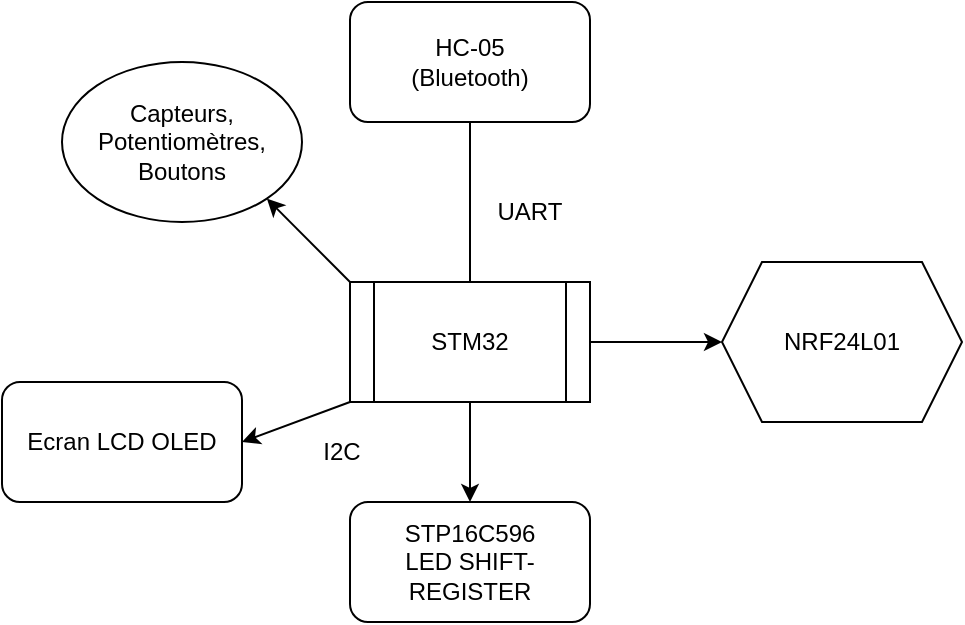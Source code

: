 <mxfile version="20.8.8" type="github">
  <diagram name="Page-1" id="vvQUuf9HjS_9eYrx3XSb">
    <mxGraphModel dx="1073" dy="655" grid="1" gridSize="10" guides="1" tooltips="1" connect="1" arrows="1" fold="1" page="1" pageScale="1" pageWidth="827" pageHeight="1169" math="0" shadow="0">
      <root>
        <mxCell id="0" />
        <mxCell id="1" parent="0" />
        <mxCell id="tczlNCCQ1FMo0oj9KHJR-1" value="STM32" style="shape=process;whiteSpace=wrap;html=1;backgroundOutline=1;" vertex="1" parent="1">
          <mxGeometry x="354" y="420" width="120" height="60" as="geometry" />
        </mxCell>
        <mxCell id="tczlNCCQ1FMo0oj9KHJR-2" value="" style="endArrow=classic;html=1;rounded=0;exitX=0.5;exitY=0;exitDx=0;exitDy=0;" edge="1" parent="1" source="tczlNCCQ1FMo0oj9KHJR-1">
          <mxGeometry width="50" height="50" relative="1" as="geometry">
            <mxPoint x="414" y="410" as="sourcePoint" />
            <mxPoint x="414" y="330" as="targetPoint" />
          </mxGeometry>
        </mxCell>
        <mxCell id="tczlNCCQ1FMo0oj9KHJR-3" value="UART" style="text;html=1;strokeColor=none;fillColor=none;align=center;verticalAlign=middle;whiteSpace=wrap;rounded=0;" vertex="1" parent="1">
          <mxGeometry x="414" y="370" width="60" height="30" as="geometry" />
        </mxCell>
        <mxCell id="tczlNCCQ1FMo0oj9KHJR-5" value="HC-05&lt;br&gt;(Bluetooth)" style="rounded=1;whiteSpace=wrap;html=1;" vertex="1" parent="1">
          <mxGeometry x="354" y="280" width="120" height="60" as="geometry" />
        </mxCell>
        <mxCell id="tczlNCCQ1FMo0oj9KHJR-8" value="" style="endArrow=classic;html=1;rounded=0;entryX=1;entryY=1;entryDx=0;entryDy=0;exitX=0;exitY=0;exitDx=0;exitDy=0;" edge="1" parent="1" source="tczlNCCQ1FMo0oj9KHJR-1" target="tczlNCCQ1FMo0oj9KHJR-9">
          <mxGeometry width="50" height="50" relative="1" as="geometry">
            <mxPoint x="354" y="440" as="sourcePoint" />
            <mxPoint x="214" y="350" as="targetPoint" />
          </mxGeometry>
        </mxCell>
        <mxCell id="tczlNCCQ1FMo0oj9KHJR-9" value="Capteurs,&lt;br&gt;Potentiomètres,&lt;br&gt;Boutons" style="ellipse;whiteSpace=wrap;html=1;" vertex="1" parent="1">
          <mxGeometry x="210" y="310" width="120" height="80" as="geometry" />
        </mxCell>
        <mxCell id="tczlNCCQ1FMo0oj9KHJR-11" value="NRF24L01" style="shape=hexagon;perimeter=hexagonPerimeter2;whiteSpace=wrap;html=1;fixedSize=1;" vertex="1" parent="1">
          <mxGeometry x="540" y="410" width="120" height="80" as="geometry" />
        </mxCell>
        <mxCell id="tczlNCCQ1FMo0oj9KHJR-12" value="" style="endArrow=classic;html=1;rounded=0;exitX=1;exitY=0.5;exitDx=0;exitDy=0;" edge="1" parent="1" source="tczlNCCQ1FMo0oj9KHJR-1" target="tczlNCCQ1FMo0oj9KHJR-11">
          <mxGeometry width="50" height="50" relative="1" as="geometry">
            <mxPoint x="380" y="490" as="sourcePoint" />
            <mxPoint x="430" y="440" as="targetPoint" />
          </mxGeometry>
        </mxCell>
        <mxCell id="tczlNCCQ1FMo0oj9KHJR-13" value="Ecran LCD OLED" style="rounded=1;whiteSpace=wrap;html=1;" vertex="1" parent="1">
          <mxGeometry x="180" y="470" width="120" height="60" as="geometry" />
        </mxCell>
        <mxCell id="tczlNCCQ1FMo0oj9KHJR-14" value="" style="endArrow=classic;html=1;rounded=0;entryX=1;entryY=0.5;entryDx=0;entryDy=0;exitX=0;exitY=1;exitDx=0;exitDy=0;" edge="1" parent="1" source="tczlNCCQ1FMo0oj9KHJR-1" target="tczlNCCQ1FMo0oj9KHJR-13">
          <mxGeometry width="50" height="50" relative="1" as="geometry">
            <mxPoint x="380" y="490" as="sourcePoint" />
            <mxPoint x="430" y="440" as="targetPoint" />
          </mxGeometry>
        </mxCell>
        <mxCell id="tczlNCCQ1FMo0oj9KHJR-15" value="I2C" style="text;html=1;strokeColor=none;fillColor=none;align=center;verticalAlign=middle;whiteSpace=wrap;rounded=0;" vertex="1" parent="1">
          <mxGeometry x="320" y="490" width="60" height="30" as="geometry" />
        </mxCell>
        <mxCell id="tczlNCCQ1FMo0oj9KHJR-16" value="STP16C596&lt;br&gt;LED SHIFT-REGISTER" style="rounded=1;whiteSpace=wrap;html=1;" vertex="1" parent="1">
          <mxGeometry x="354" y="530" width="120" height="60" as="geometry" />
        </mxCell>
        <mxCell id="tczlNCCQ1FMo0oj9KHJR-17" value="" style="endArrow=classic;html=1;rounded=0;entryX=0.5;entryY=0;entryDx=0;entryDy=0;exitX=0.5;exitY=1;exitDx=0;exitDy=0;" edge="1" parent="1" source="tczlNCCQ1FMo0oj9KHJR-1" target="tczlNCCQ1FMo0oj9KHJR-16">
          <mxGeometry width="50" height="50" relative="1" as="geometry">
            <mxPoint x="380" y="470" as="sourcePoint" />
            <mxPoint x="430" y="420" as="targetPoint" />
          </mxGeometry>
        </mxCell>
      </root>
    </mxGraphModel>
  </diagram>
</mxfile>
